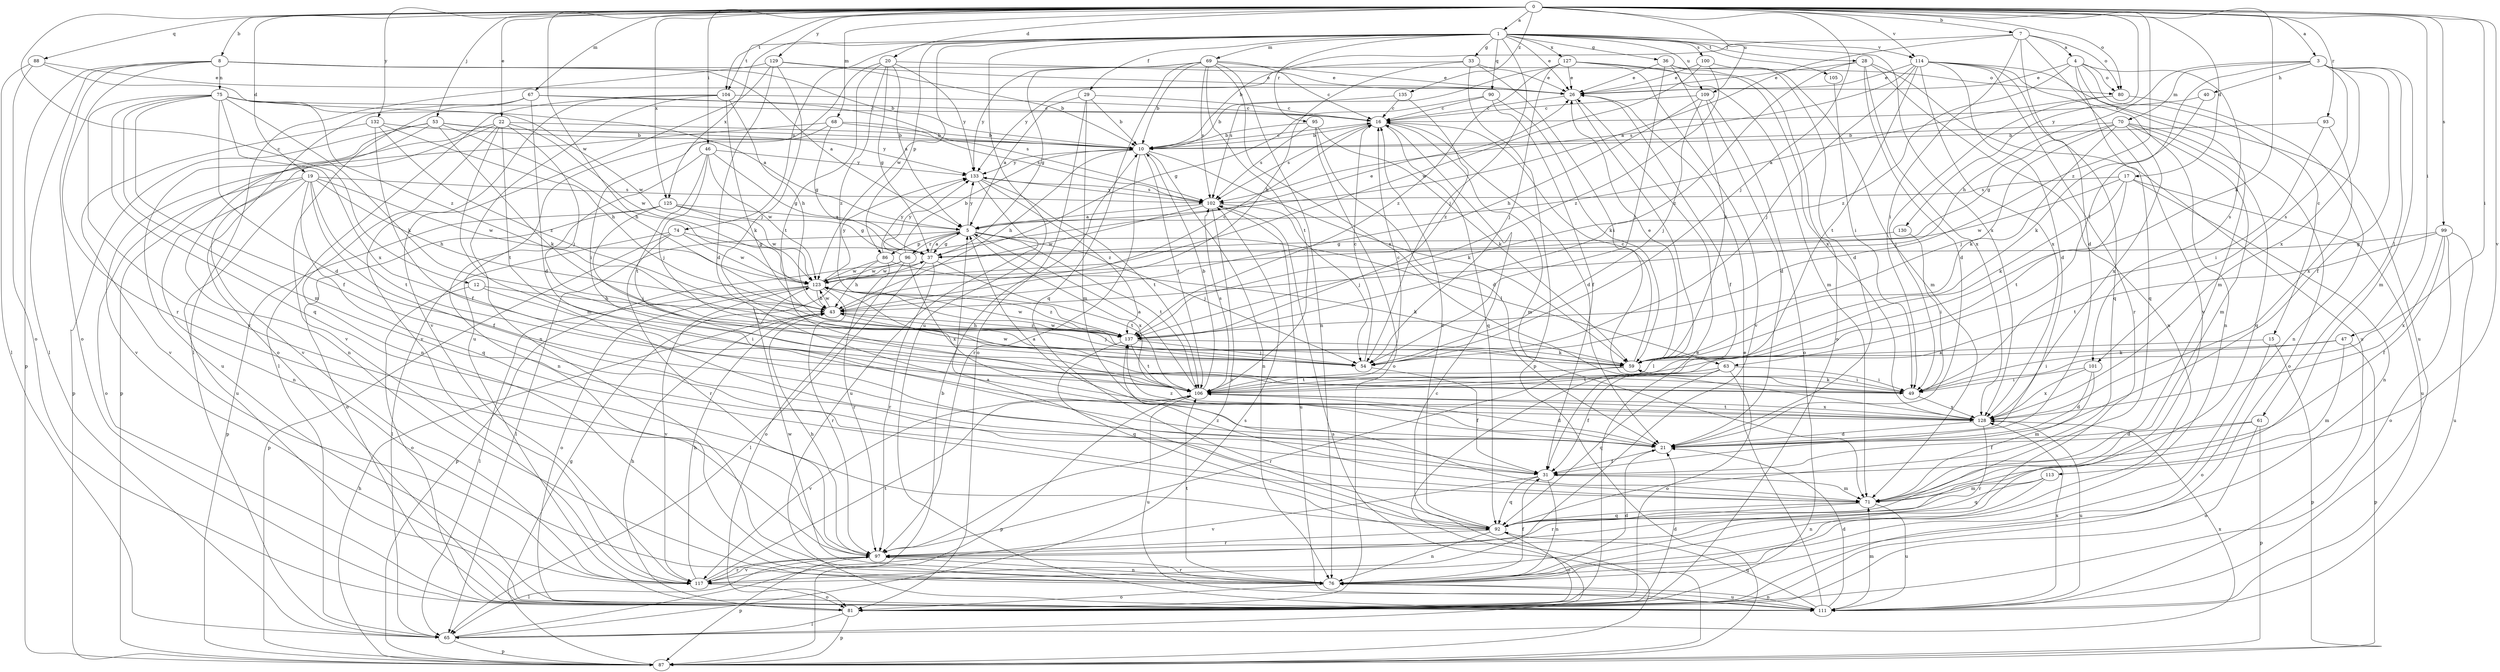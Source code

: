 strict digraph  {
0;
1;
3;
4;
5;
7;
8;
10;
12;
15;
16;
17;
19;
20;
21;
22;
26;
28;
29;
31;
33;
36;
37;
40;
43;
46;
47;
49;
53;
54;
59;
61;
63;
65;
67;
68;
69;
70;
71;
74;
75;
76;
80;
81;
86;
87;
88;
90;
92;
93;
95;
96;
97;
99;
100;
101;
102;
104;
105;
106;
109;
111;
113;
114;
117;
123;
125;
127;
128;
129;
130;
132;
133;
135;
137;
0 -> 1  [label=a];
0 -> 3  [label=a];
0 -> 7  [label=b];
0 -> 8  [label=b];
0 -> 12  [label=c];
0 -> 17  [label=d];
0 -> 19  [label=d];
0 -> 20  [label=d];
0 -> 22  [label=e];
0 -> 46  [label=i];
0 -> 47  [label=i];
0 -> 49  [label=i];
0 -> 53  [label=j];
0 -> 54  [label=j];
0 -> 59  [label=k];
0 -> 67  [label=m];
0 -> 68  [label=m];
0 -> 80  [label=o];
0 -> 88  [label=q];
0 -> 93  [label=r];
0 -> 99  [label=s];
0 -> 104  [label=t];
0 -> 109  [label=u];
0 -> 113  [label=v];
0 -> 114  [label=v];
0 -> 123  [label=w];
0 -> 125  [label=x];
0 -> 129  [label=y];
0 -> 130  [label=y];
0 -> 132  [label=y];
0 -> 135  [label=z];
0 -> 137  [label=z];
1 -> 26  [label=e];
1 -> 28  [label=f];
1 -> 29  [label=f];
1 -> 33  [label=g];
1 -> 36  [label=g];
1 -> 54  [label=j];
1 -> 69  [label=m];
1 -> 74  [label=n];
1 -> 86  [label=p];
1 -> 90  [label=q];
1 -> 95  [label=r];
1 -> 100  [label=s];
1 -> 104  [label=t];
1 -> 105  [label=t];
1 -> 109  [label=u];
1 -> 111  [label=u];
1 -> 114  [label=v];
1 -> 123  [label=w];
1 -> 125  [label=x];
1 -> 127  [label=x];
1 -> 128  [label=x];
3 -> 31  [label=f];
3 -> 40  [label=h];
3 -> 43  [label=h];
3 -> 61  [label=l];
3 -> 63  [label=l];
3 -> 70  [label=m];
3 -> 71  [label=m];
3 -> 101  [label=s];
3 -> 128  [label=x];
4 -> 15  [label=c];
4 -> 26  [label=e];
4 -> 71  [label=m];
4 -> 80  [label=o];
4 -> 92  [label=q];
4 -> 101  [label=s];
4 -> 137  [label=z];
5 -> 37  [label=g];
5 -> 54  [label=j];
5 -> 63  [label=l];
5 -> 65  [label=l];
5 -> 86  [label=p];
5 -> 96  [label=r];
5 -> 106  [label=t];
5 -> 128  [label=x];
5 -> 133  [label=y];
7 -> 4  [label=a];
7 -> 5  [label=a];
7 -> 10  [label=b];
7 -> 21  [label=d];
7 -> 49  [label=i];
7 -> 80  [label=o];
7 -> 117  [label=v];
8 -> 5  [label=a];
8 -> 10  [label=b];
8 -> 65  [label=l];
8 -> 75  [label=n];
8 -> 80  [label=o];
8 -> 81  [label=o];
8 -> 87  [label=p];
8 -> 97  [label=r];
10 -> 16  [label=c];
10 -> 43  [label=h];
10 -> 59  [label=k];
10 -> 76  [label=n];
10 -> 97  [label=r];
10 -> 106  [label=t];
10 -> 133  [label=y];
12 -> 43  [label=h];
12 -> 49  [label=i];
12 -> 81  [label=o];
15 -> 59  [label=k];
15 -> 81  [label=o];
15 -> 87  [label=p];
16 -> 10  [label=b];
16 -> 21  [label=d];
16 -> 71  [label=m];
16 -> 92  [label=q];
16 -> 102  [label=s];
17 -> 59  [label=k];
17 -> 76  [label=n];
17 -> 102  [label=s];
17 -> 106  [label=t];
17 -> 111  [label=u];
17 -> 123  [label=w];
19 -> 31  [label=f];
19 -> 43  [label=h];
19 -> 76  [label=n];
19 -> 81  [label=o];
19 -> 92  [label=q];
19 -> 102  [label=s];
19 -> 106  [label=t];
19 -> 111  [label=u];
19 -> 123  [label=w];
20 -> 5  [label=a];
20 -> 26  [label=e];
20 -> 37  [label=g];
20 -> 106  [label=t];
20 -> 111  [label=u];
20 -> 133  [label=y];
20 -> 137  [label=z];
21 -> 5  [label=a];
21 -> 31  [label=f];
21 -> 137  [label=z];
22 -> 10  [label=b];
22 -> 54  [label=j];
22 -> 71  [label=m];
22 -> 76  [label=n];
22 -> 87  [label=p];
22 -> 106  [label=t];
22 -> 117  [label=v];
22 -> 123  [label=w];
26 -> 16  [label=c];
26 -> 31  [label=f];
26 -> 65  [label=l];
28 -> 21  [label=d];
28 -> 26  [label=e];
28 -> 76  [label=n];
28 -> 111  [label=u];
28 -> 128  [label=x];
28 -> 137  [label=z];
29 -> 5  [label=a];
29 -> 10  [label=b];
29 -> 16  [label=c];
29 -> 71  [label=m];
29 -> 81  [label=o];
31 -> 71  [label=m];
31 -> 76  [label=n];
31 -> 92  [label=q];
31 -> 117  [label=v];
33 -> 26  [label=e];
33 -> 43  [label=h];
33 -> 49  [label=i];
33 -> 87  [label=p];
33 -> 133  [label=y];
36 -> 21  [label=d];
36 -> 26  [label=e];
36 -> 54  [label=j];
36 -> 59  [label=k];
36 -> 81  [label=o];
37 -> 5  [label=a];
37 -> 65  [label=l];
37 -> 97  [label=r];
37 -> 106  [label=t];
37 -> 123  [label=w];
40 -> 16  [label=c];
40 -> 59  [label=k];
43 -> 16  [label=c];
43 -> 54  [label=j];
43 -> 123  [label=w];
43 -> 137  [label=z];
46 -> 37  [label=g];
46 -> 54  [label=j];
46 -> 76  [label=n];
46 -> 106  [label=t];
46 -> 123  [label=w];
46 -> 133  [label=y];
47 -> 49  [label=i];
47 -> 59  [label=k];
47 -> 71  [label=m];
47 -> 87  [label=p];
49 -> 59  [label=k];
49 -> 123  [label=w];
49 -> 128  [label=x];
53 -> 10  [label=b];
53 -> 43  [label=h];
53 -> 59  [label=k];
53 -> 76  [label=n];
53 -> 87  [label=p];
53 -> 111  [label=u];
53 -> 133  [label=y];
54 -> 16  [label=c];
54 -> 31  [label=f];
54 -> 123  [label=w];
59 -> 16  [label=c];
59 -> 26  [label=e];
59 -> 49  [label=i];
59 -> 97  [label=r];
59 -> 106  [label=t];
61 -> 21  [label=d];
61 -> 31  [label=f];
61 -> 81  [label=o];
61 -> 87  [label=p];
63 -> 31  [label=f];
63 -> 49  [label=i];
63 -> 81  [label=o];
63 -> 92  [label=q];
63 -> 106  [label=t];
65 -> 10  [label=b];
65 -> 87  [label=p];
65 -> 102  [label=s];
65 -> 128  [label=x];
67 -> 16  [label=c];
67 -> 21  [label=d];
67 -> 81  [label=o];
67 -> 102  [label=s];
67 -> 117  [label=v];
68 -> 10  [label=b];
68 -> 37  [label=g];
68 -> 49  [label=i];
68 -> 102  [label=s];
68 -> 117  [label=v];
69 -> 10  [label=b];
69 -> 16  [label=c];
69 -> 26  [label=e];
69 -> 37  [label=g];
69 -> 76  [label=n];
69 -> 92  [label=q];
69 -> 102  [label=s];
69 -> 106  [label=t];
69 -> 128  [label=x];
69 -> 133  [label=y];
70 -> 10  [label=b];
70 -> 37  [label=g];
70 -> 54  [label=j];
70 -> 59  [label=k];
70 -> 71  [label=m];
70 -> 81  [label=o];
70 -> 92  [label=q];
70 -> 128  [label=x];
71 -> 92  [label=q];
71 -> 97  [label=r];
71 -> 111  [label=u];
71 -> 137  [label=z];
74 -> 37  [label=g];
74 -> 65  [label=l];
74 -> 87  [label=p];
74 -> 97  [label=r];
74 -> 123  [label=w];
75 -> 5  [label=a];
75 -> 16  [label=c];
75 -> 21  [label=d];
75 -> 31  [label=f];
75 -> 59  [label=k];
75 -> 71  [label=m];
75 -> 92  [label=q];
75 -> 97  [label=r];
75 -> 123  [label=w];
75 -> 128  [label=x];
76 -> 21  [label=d];
76 -> 31  [label=f];
76 -> 81  [label=o];
76 -> 97  [label=r];
76 -> 106  [label=t];
76 -> 111  [label=u];
76 -> 123  [label=w];
80 -> 5  [label=a];
80 -> 49  [label=i];
80 -> 76  [label=n];
81 -> 21  [label=d];
81 -> 26  [label=e];
81 -> 43  [label=h];
81 -> 65  [label=l];
81 -> 87  [label=p];
86 -> 43  [label=h];
86 -> 59  [label=k];
86 -> 97  [label=r];
86 -> 123  [label=w];
86 -> 133  [label=y];
87 -> 16  [label=c];
87 -> 37  [label=g];
87 -> 43  [label=h];
87 -> 102  [label=s];
88 -> 26  [label=e];
88 -> 65  [label=l];
88 -> 81  [label=o];
88 -> 137  [label=z];
90 -> 16  [label=c];
90 -> 31  [label=f];
90 -> 37  [label=g];
90 -> 59  [label=k];
92 -> 5  [label=a];
92 -> 16  [label=c];
92 -> 76  [label=n];
92 -> 81  [label=o];
92 -> 97  [label=r];
93 -> 10  [label=b];
93 -> 49  [label=i];
93 -> 128  [label=x];
95 -> 10  [label=b];
95 -> 21  [label=d];
95 -> 59  [label=k];
95 -> 81  [label=o];
95 -> 102  [label=s];
96 -> 10  [label=b];
96 -> 26  [label=e];
96 -> 81  [label=o];
96 -> 87  [label=p];
96 -> 123  [label=w];
96 -> 128  [label=x];
96 -> 133  [label=y];
97 -> 43  [label=h];
97 -> 65  [label=l];
97 -> 76  [label=n];
97 -> 87  [label=p];
97 -> 117  [label=v];
99 -> 31  [label=f];
99 -> 37  [label=g];
99 -> 81  [label=o];
99 -> 106  [label=t];
99 -> 111  [label=u];
99 -> 128  [label=x];
100 -> 26  [label=e];
100 -> 71  [label=m];
100 -> 123  [label=w];
100 -> 137  [label=z];
101 -> 21  [label=d];
101 -> 49  [label=i];
101 -> 71  [label=m];
101 -> 128  [label=x];
102 -> 5  [label=a];
102 -> 54  [label=j];
102 -> 97  [label=r];
102 -> 111  [label=u];
102 -> 123  [label=w];
102 -> 133  [label=y];
104 -> 16  [label=c];
104 -> 43  [label=h];
104 -> 59  [label=k];
104 -> 65  [label=l];
104 -> 76  [label=n];
104 -> 117  [label=v];
105 -> 49  [label=i];
106 -> 5  [label=a];
106 -> 10  [label=b];
106 -> 16  [label=c];
106 -> 21  [label=d];
106 -> 87  [label=p];
106 -> 102  [label=s];
106 -> 111  [label=u];
106 -> 117  [label=v];
106 -> 128  [label=x];
109 -> 16  [label=c];
109 -> 21  [label=d];
109 -> 43  [label=h];
109 -> 54  [label=j];
109 -> 81  [label=o];
111 -> 21  [label=d];
111 -> 26  [label=e];
111 -> 71  [label=m];
111 -> 76  [label=n];
111 -> 92  [label=q];
111 -> 128  [label=x];
113 -> 71  [label=m];
113 -> 76  [label=n];
113 -> 92  [label=q];
114 -> 21  [label=d];
114 -> 26  [label=e];
114 -> 54  [label=j];
114 -> 76  [label=n];
114 -> 92  [label=q];
114 -> 97  [label=r];
114 -> 102  [label=s];
114 -> 106  [label=t];
114 -> 111  [label=u];
114 -> 128  [label=x];
117 -> 43  [label=h];
117 -> 81  [label=o];
117 -> 97  [label=r];
117 -> 106  [label=t];
123 -> 43  [label=h];
123 -> 65  [label=l];
123 -> 81  [label=o];
123 -> 97  [label=r];
123 -> 117  [label=v];
123 -> 133  [label=y];
123 -> 137  [label=z];
125 -> 5  [label=a];
125 -> 37  [label=g];
125 -> 49  [label=i];
125 -> 81  [label=o];
125 -> 87  [label=p];
125 -> 123  [label=w];
127 -> 26  [label=e];
127 -> 54  [label=j];
127 -> 71  [label=m];
127 -> 102  [label=s];
127 -> 117  [label=v];
127 -> 128  [label=x];
127 -> 137  [label=z];
128 -> 21  [label=d];
128 -> 97  [label=r];
128 -> 106  [label=t];
128 -> 111  [label=u];
129 -> 10  [label=b];
129 -> 21  [label=d];
129 -> 26  [label=e];
129 -> 54  [label=j];
129 -> 65  [label=l];
129 -> 117  [label=v];
130 -> 37  [label=g];
130 -> 49  [label=i];
132 -> 10  [label=b];
132 -> 31  [label=f];
132 -> 43  [label=h];
132 -> 117  [label=v];
132 -> 137  [label=z];
133 -> 102  [label=s];
133 -> 106  [label=t];
133 -> 111  [label=u];
133 -> 137  [label=z];
135 -> 10  [label=b];
135 -> 16  [label=c];
135 -> 137  [label=z];
137 -> 43  [label=h];
137 -> 54  [label=j];
137 -> 59  [label=k];
137 -> 92  [label=q];
137 -> 106  [label=t];
137 -> 123  [label=w];
}
